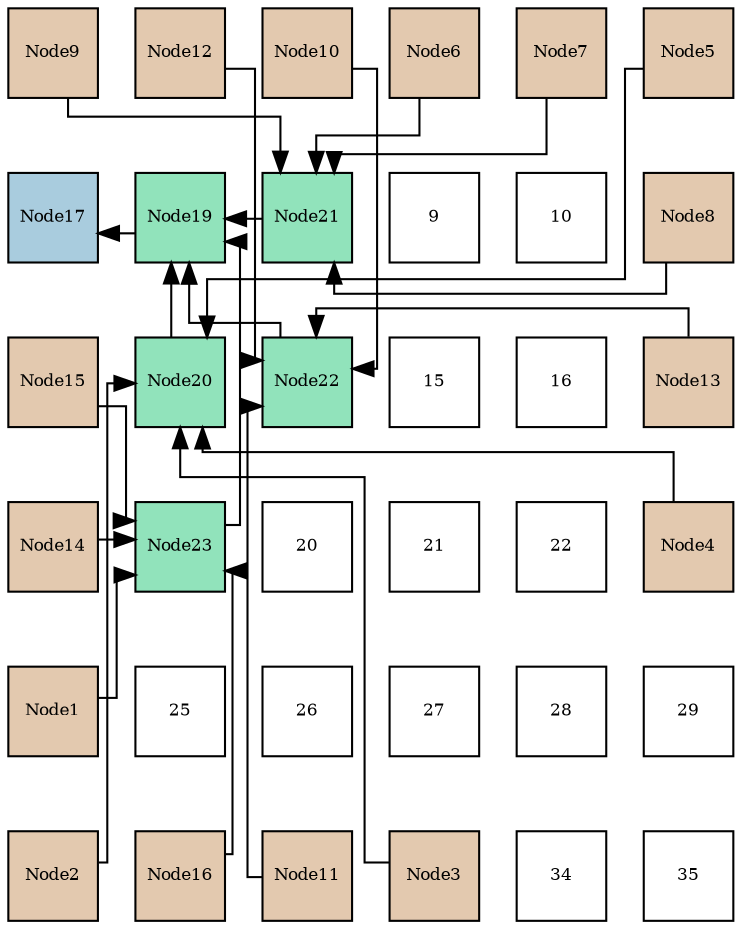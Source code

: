 digraph layout{
 rankdir=TB;
 splines=ortho;
 node [style=filled shape=square fixedsize=true width=0.6];
0[label="Node9", fontsize=8, fillcolor="#e3c9af"];
1[label="Node12", fontsize=8, fillcolor="#e3c9af"];
2[label="Node10", fontsize=8, fillcolor="#e3c9af"];
3[label="Node6", fontsize=8, fillcolor="#e3c9af"];
4[label="Node7", fontsize=8, fillcolor="#e3c9af"];
5[label="Node5", fontsize=8, fillcolor="#e3c9af"];
6[label="Node17", fontsize=8, fillcolor="#a9ccde"];
7[label="Node19", fontsize=8, fillcolor="#91e3bb"];
8[label="Node21", fontsize=8, fillcolor="#91e3bb"];
9[label="9", fontsize=8, fillcolor="#ffffff"];
10[label="10", fontsize=8, fillcolor="#ffffff"];
11[label="Node8", fontsize=8, fillcolor="#e3c9af"];
12[label="Node15", fontsize=8, fillcolor="#e3c9af"];
13[label="Node20", fontsize=8, fillcolor="#91e3bb"];
14[label="Node22", fontsize=8, fillcolor="#91e3bb"];
15[label="15", fontsize=8, fillcolor="#ffffff"];
16[label="16", fontsize=8, fillcolor="#ffffff"];
17[label="Node13", fontsize=8, fillcolor="#e3c9af"];
18[label="Node14", fontsize=8, fillcolor="#e3c9af"];
19[label="Node23", fontsize=8, fillcolor="#91e3bb"];
20[label="20", fontsize=8, fillcolor="#ffffff"];
21[label="21", fontsize=8, fillcolor="#ffffff"];
22[label="22", fontsize=8, fillcolor="#ffffff"];
23[label="Node4", fontsize=8, fillcolor="#e3c9af"];
24[label="Node1", fontsize=8, fillcolor="#e3c9af"];
25[label="25", fontsize=8, fillcolor="#ffffff"];
26[label="26", fontsize=8, fillcolor="#ffffff"];
27[label="27", fontsize=8, fillcolor="#ffffff"];
28[label="28", fontsize=8, fillcolor="#ffffff"];
29[label="29", fontsize=8, fillcolor="#ffffff"];
30[label="Node2", fontsize=8, fillcolor="#e3c9af"];
31[label="Node16", fontsize=8, fillcolor="#e3c9af"];
32[label="Node11", fontsize=8, fillcolor="#e3c9af"];
33[label="Node3", fontsize=8, fillcolor="#e3c9af"];
34[label="34", fontsize=8, fillcolor="#ffffff"];
35[label="35", fontsize=8, fillcolor="#ffffff"];
edge [constraint=false, style=vis];7 -> 6;
13 -> 7;
8 -> 7;
14 -> 7;
19 -> 7;
30 -> 13;
33 -> 13;
23 -> 13;
5 -> 13;
3 -> 8;
4 -> 8;
11 -> 8;
0 -> 8;
2 -> 14;
32 -> 14;
1 -> 14;
17 -> 14;
24 -> 19;
18 -> 19;
12 -> 19;
31 -> 19;
edge [constraint=true, style=invis];
0 -> 6 -> 12 -> 18 -> 24 -> 30;
1 -> 7 -> 13 -> 19 -> 25 -> 31;
2 -> 8 -> 14 -> 20 -> 26 -> 32;
3 -> 9 -> 15 -> 21 -> 27 -> 33;
4 -> 10 -> 16 -> 22 -> 28 -> 34;
5 -> 11 -> 17 -> 23 -> 29 -> 35;
rank = same {0 -> 1 -> 2 -> 3 -> 4 -> 5};
rank = same {6 -> 7 -> 8 -> 9 -> 10 -> 11};
rank = same {12 -> 13 -> 14 -> 15 -> 16 -> 17};
rank = same {18 -> 19 -> 20 -> 21 -> 22 -> 23};
rank = same {24 -> 25 -> 26 -> 27 -> 28 -> 29};
rank = same {30 -> 31 -> 32 -> 33 -> 34 -> 35};
}